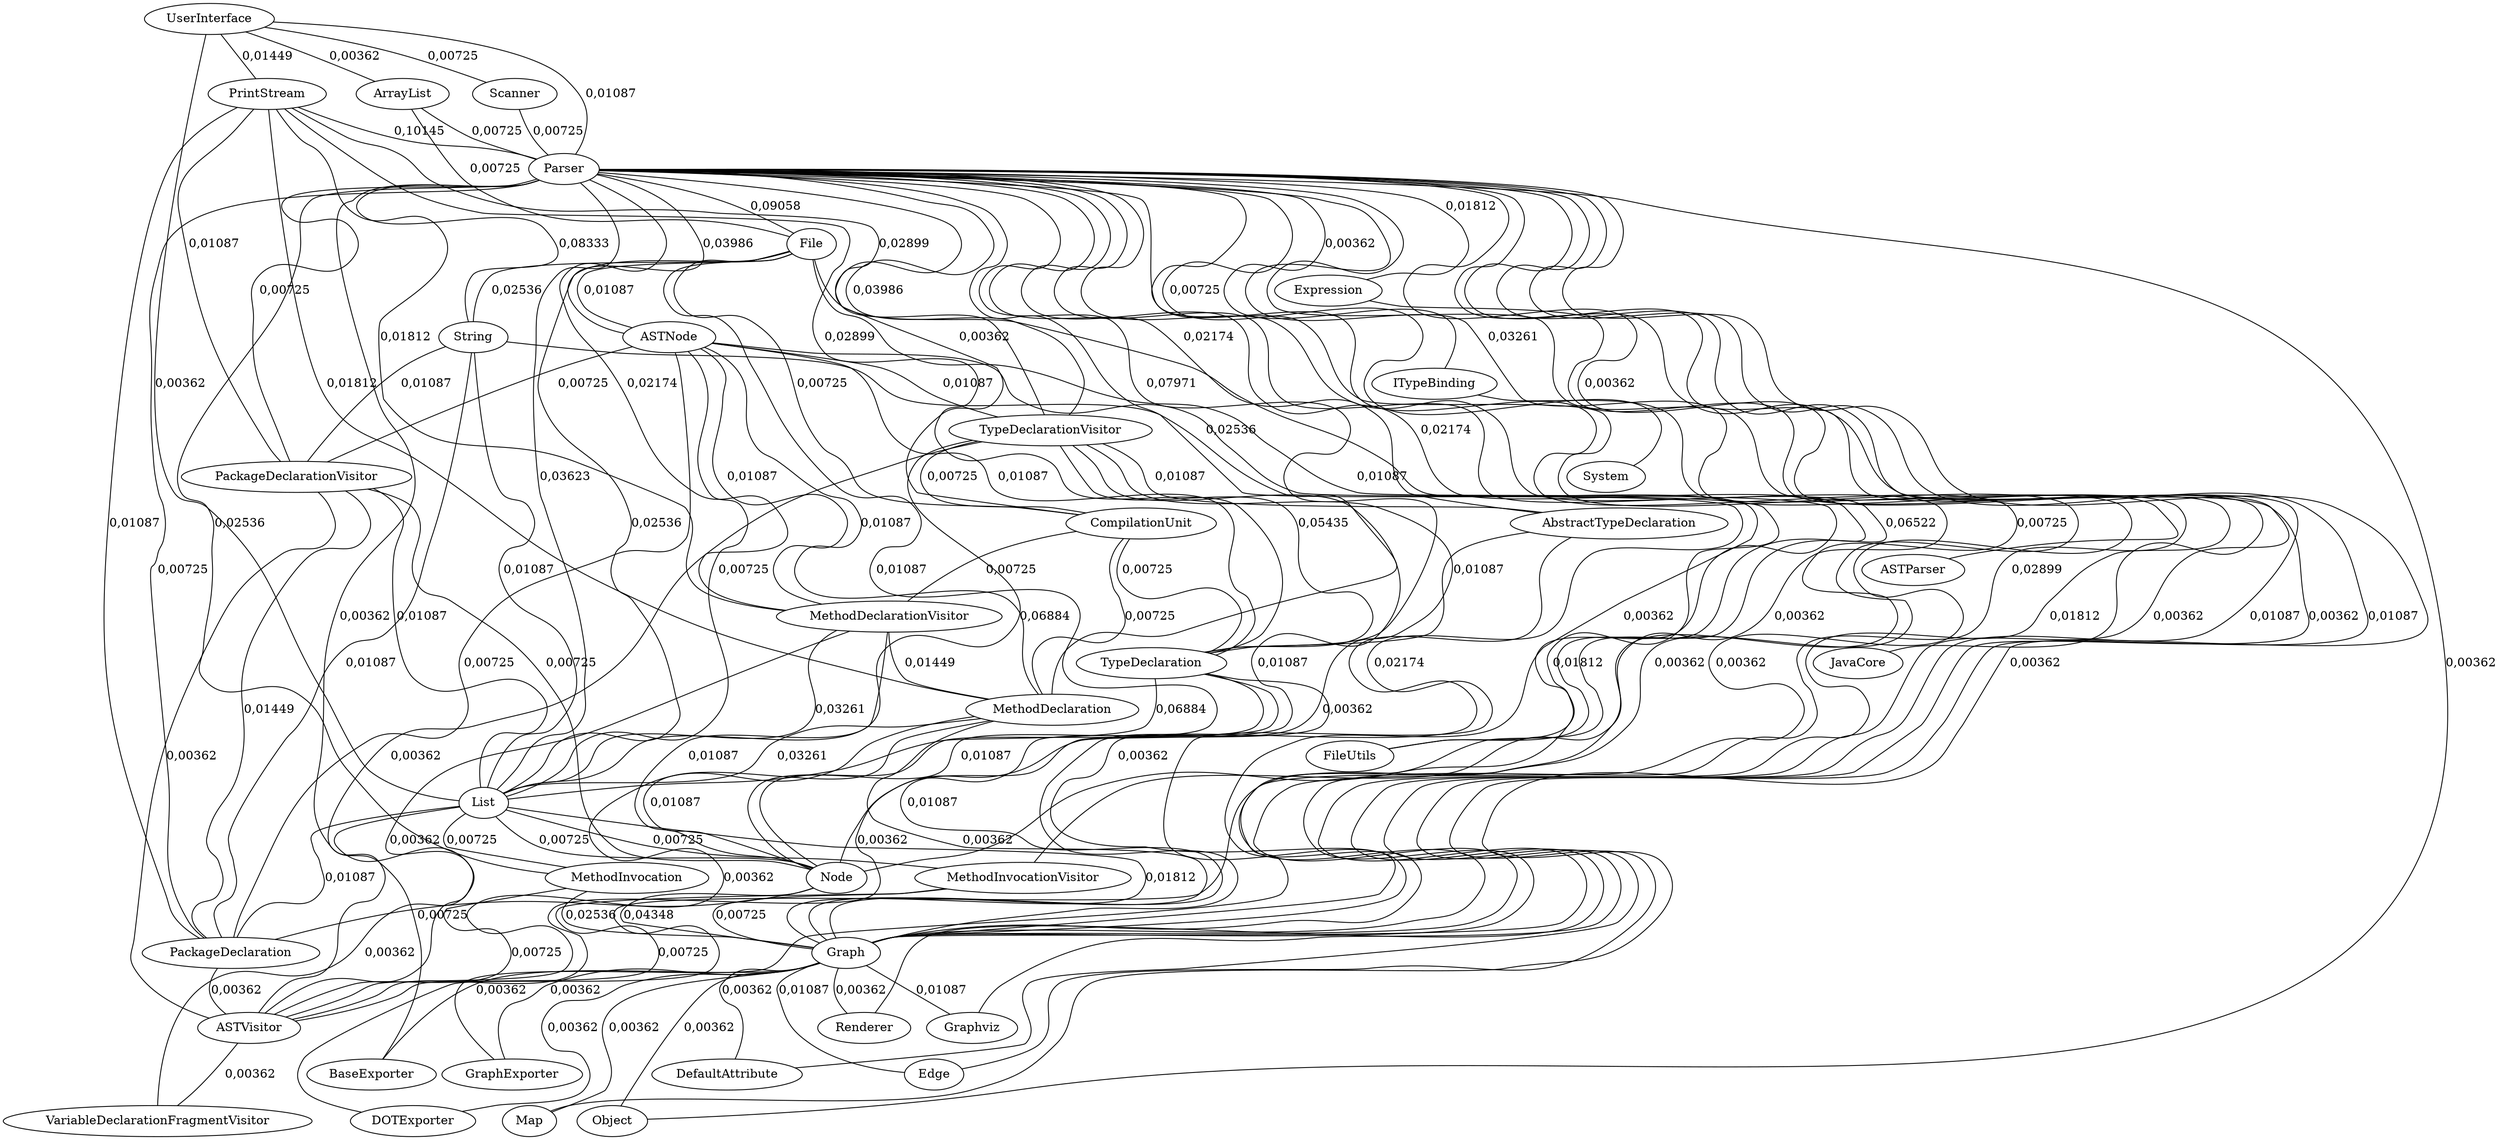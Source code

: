 strict graph G {
  1 [ label="UserInterface" ];
  2 [ label="PrintStream" ];
  3 [ label="Scanner" ];
  4 [ label="ArrayList" ];
  5 [ label="Parser" ];
  6 [ label="List" ];
  7 [ label="TypeDeclarationVisitor" ];
  8 [ label="MethodDeclarationVisitor" ];
  9 [ label="PackageDeclarationVisitor" ];
  10 [ label="TypeDeclaration" ];
  11 [ label="MethodDeclaration" ];
  12 [ label="PackageDeclaration" ];
  13 [ label="File" ];
  14 [ label="String" ];
  15 [ label="System" ];
  16 [ label="ASTNode" ];
  17 [ label="FileUtils" ];
  18 [ label="CompilationUnit" ];
  19 [ label="AbstractTypeDeclaration" ];
  20 [ label="MethodInvocationVisitor" ];
  21 [ label="MethodInvocation" ];
  22 [ label="Expression" ];
  23 [ label="ITypeBinding" ];
  24 [ label="Node" ];
  25 [ label="Graph" ];
  26 [ label="Edge" ];
  27 [ label="BaseExporter" ];
  28 [ label="Map" ];
  29 [ label="DefaultAttribute" ];
  30 [ label="DOTExporter" ];
  31 [ label="GraphExporter" ];
  32 [ label="Object" ];
  33 [ label="Renderer" ];
  34 [ label="Graphviz" ];
  35 [ label="ASTParser" ];
  36 [ label="JavaCore" ];
  37 [ label="ASTVisitor" ];
  38 [ label="VariableDeclarationFragmentVisitor" ];
  1 -- 2 [ weight="0.014492753623188406" label="0,01449" ];
  1 -- 3 [ weight="0.007246376811594203" label="0,00725" ];
  1 -- 4 [ weight="0.0036231884057971015" label="0,00362" ];
  1 -- 5 [ weight="0.010869565217391304" label="0,01087" ];
  1 -- 6 [ weight="0.0036231884057971015" label="0,00362" ];
  2 -- 5 [ weight="0.10144927536231885" label="0,10145" ];
  2 -- 7 [ weight="0.028985507246376812" label="0,02899" ];
  2 -- 8 [ weight="0.018115942028985508" label="0,01812" ];
  2 -- 9 [ weight="0.010869565217391304" label="0,01087" ];
  2 -- 10 [ weight="0.028985507246376812" label="0,02899" ];
  2 -- 11 [ weight="0.018115942028985508" label="0,01812" ];
  2 -- 12 [ weight="0.010869565217391304" label="0,01087" ];
  3 -- 5 [ weight="0.007246376811594203" label="0,00725" ];
  4 -- 5 [ weight="0.007246376811594203" label="0,00725" ];
  4 -- 13 [ weight="0.007246376811594203" label="0,00725" ];
  5 -- 13 [ weight="0.09057971014492754" label="0,09058" ];
  5 -- 14 [ weight="0.08333333333333333" label="0,08333" ];
  5 -- 15 [ weight="0.007246376811594203" label="0,00725" ];
  5 -- 16 [ weight="0.03985507246376811" label="0,03986" ];
  5 -- 17 [ weight="0.021739130434782608" label="0,02174" ];
  5 -- 7 [ weight="0.03985507246376811" label="0,03986" ];
  5 -- 18 [ weight="0.0036231884057971015" label="0,00362" ];
  5 -- 8 [ weight="0.021739130434782608" label="0,02174" ];
  5 -- 9 [ weight="0.007246376811594203" label="0,00725" ];
  5 -- 19 [ weight="0.021739130434782608" label="0,02174" ];
  5 -- 10 [ weight="0.07971014492753623" label="0,07971" ];
  5 -- 11 [ weight="0.025362318840579712" label="0,02536" ];
  5 -- 6 [ weight="0.036231884057971016" label="0,03623" ];
  5 -- 20 [ weight="0.007246376811594203" label="0,00725" ];
  5 -- 21 [ weight="0.025362318840579712" label="0,02536" ];
  5 -- 22 [ weight="0.018115942028985508" label="0,01812" ];
  5 -- 23 [ weight="0.0036231884057971015" label="0,00362" ];
  5 -- 24 [ weight="0.06521739130434782" label="0,06522" ];
  5 -- 25 [ weight="0.028985507246376812" label="0,02899" ];
  5 -- 26 [ weight="0.010869565217391304" label="0,01087" ];
  5 -- 27 [ weight="0.0036231884057971015" label="0,00362" ];
  5 -- 28 [ weight="0.0036231884057971015" label="0,00362" ];
  5 -- 29 [ weight="0.0036231884057971015" label="0,00362" ];
  5 -- 30 [ weight="0.0036231884057971015" label="0,00362" ];
  5 -- 31 [ weight="0.0036231884057971015" label="0,00362" ];
  5 -- 32 [ weight="0.0036231884057971015" label="0,00362" ];
  5 -- 33 [ weight="0.0036231884057971015" label="0,00362" ];
  5 -- 34 [ weight="0.010869565217391304" label="0,01087" ];
  5 -- 35 [ weight="0.03260869565217391" label="0,03261" ];
  5 -- 36 [ weight="0.0036231884057971015" label="0,00362" ];
  5 -- 12 [ weight="0.007246376811594203" label="0,00725" ];
  13 -- 14 [ weight="0.025362318840579712" label="0,02536" ];
  13 -- 16 [ weight="0.010869565217391304" label="0,01087" ];
  13 -- 17 [ weight="0.010869565217391304" label="0,01087" ];
  13 -- 18 [ weight="0.007246376811594203" label="0,00725" ];
  13 -- 6 [ weight="0.025362318840579712" label="0,02536" ];
  13 -- 24 [ weight="0.010869565217391304" label="0,01087" ];
  13 -- 25 [ weight="0.0036231884057971015" label="0,00362" ];
  14 -- 9 [ weight="0.010869565217391304" label="0,01087" ];
  14 -- 6 [ weight="0.010869565217391304" label="0,01087" ];
  14 -- 25 [ weight="0.021739130434782608" label="0,02174" ];
  14 -- 12 [ weight="0.010869565217391304" label="0,01087" ];
  16 -- 7 [ weight="0.010869565217391304" label="0,01087" ];
  16 -- 8 [ weight="0.010869565217391304" label="0,01087" ];
  16 -- 9 [ weight="0.007246376811594203" label="0,00725" ];
  16 -- 10 [ weight="0.010869565217391304" label="0,01087" ];
  16 -- 11 [ weight="0.010869565217391304" label="0,01087" ];
  16 -- 6 [ weight="0.007246376811594203" label="0,00725" ];
  16 -- 25 [ weight="0.018115942028985508" label="0,01812" ];
  16 -- 12 [ weight="0.007246376811594203" label="0,00725" ];
  7 -- 18 [ weight="0.007246376811594203" label="0,00725" ];
  7 -- 19 [ weight="0.010869565217391304" label="0,01087" ];
  7 -- 10 [ weight="0.05434782608695652" label="0,05435" ];
  7 -- 6 [ weight="0.06884057971014493" label="0,06884" ];
  7 -- 24 [ weight="0.010869565217391304" label="0,01087" ];
  7 -- 25 [ weight="0.0036231884057971015" label="0,00362" ];
  7 -- 37 [ weight="0.0036231884057971015" label="0,00362" ];
  18 -- 8 [ weight="0.007246376811594203" label="0,00725" ];
  18 -- 10 [ weight="0.007246376811594203" label="0,00725" ];
  18 -- 11 [ weight="0.007246376811594203" label="0,00725" ];
  8 -- 11 [ weight="0.014492753623188406" label="0,01449" ];
  8 -- 6 [ weight="0.03260869565217391" label="0,03261" ];
  8 -- 24 [ weight="0.010869565217391304" label="0,01087" ];
  8 -- 37 [ weight="0.0036231884057971015" label="0,00362" ];
  9 -- 6 [ weight="0.010869565217391304" label="0,01087" ];
  9 -- 24 [ weight="0.007246376811594203" label="0,00725" ];
  9 -- 12 [ weight="0.014492753623188406" label="0,01449" ];
  9 -- 37 [ weight="0.0036231884057971015" label="0,00362" ];
  19 -- 10 [ weight="0.010869565217391304" label="0,01087" ];
  19 -- 25 [ weight="0.0036231884057971015" label="0,00362" ];
  10 -- 6 [ weight="0.06884057971014493" label="0,06884" ];
  10 -- 24 [ weight="0.010869565217391304" label="0,01087" ];
  10 -- 25 [ weight="0.010869565217391304" label="0,01087" ];
  10 -- 37 [ weight="0.0036231884057971015" label="0,00362" ];
  11 -- 6 [ weight="0.03260869565217391" label="0,03261" ];
  11 -- 24 [ weight="0.010869565217391304" label="0,01087" ];
  11 -- 25 [ weight="0.0036231884057971015" label="0,00362" ];
  11 -- 37 [ weight="0.0036231884057971015" label="0,00362" ];
  6 -- 20 [ weight="0.007246376811594203" label="0,00725" ];
  6 -- 21 [ weight="0.007246376811594203" label="0,00725" ];
  6 -- 24 [ weight="0.007246376811594203" label="0,00725" ];
  6 -- 25 [ weight="0.018115942028985508" label="0,01812" ];
  6 -- 12 [ weight="0.010869565217391304" label="0,01087" ];
  6 -- 38 [ weight="0.0036231884057971015" label="0,00362" ];
  20 -- 25 [ weight="0.007246376811594203" label="0,00725" ];
  20 -- 37 [ weight="0.007246376811594203" label="0,00725" ];
  21 -- 25 [ weight="0.025362318840579712" label="0,02536" ];
  21 -- 37 [ weight="0.007246376811594203" label="0,00725" ];
  22 -- 25 [ weight="0.018115942028985508" label="0,01812" ];
  23 -- 25 [ weight="0.0036231884057971015" label="0,00362" ];
  24 -- 25 [ weight="0.043478260869565216" label="0,04348" ];
  24 -- 12 [ weight="0.007246376811594203" label="0,00725" ];
  25 -- 26 [ weight="0.010869565217391304" label="0,01087" ];
  25 -- 27 [ weight="0.0036231884057971015" label="0,00362" ];
  25 -- 28 [ weight="0.0036231884057971015" label="0,00362" ];
  25 -- 29 [ weight="0.0036231884057971015" label="0,00362" ];
  25 -- 30 [ weight="0.0036231884057971015" label="0,00362" ];
  25 -- 31 [ weight="0.0036231884057971015" label="0,00362" ];
  25 -- 32 [ weight="0.0036231884057971015" label="0,00362" ];
  25 -- 33 [ weight="0.0036231884057971015" label="0,00362" ];
  25 -- 34 [ weight="0.010869565217391304" label="0,01087" ];
  12 -- 37 [ weight="0.0036231884057971015" label="0,00362" ];
  37 -- 38 [ weight="0.0036231884057971015" label="0,00362" ];
}
